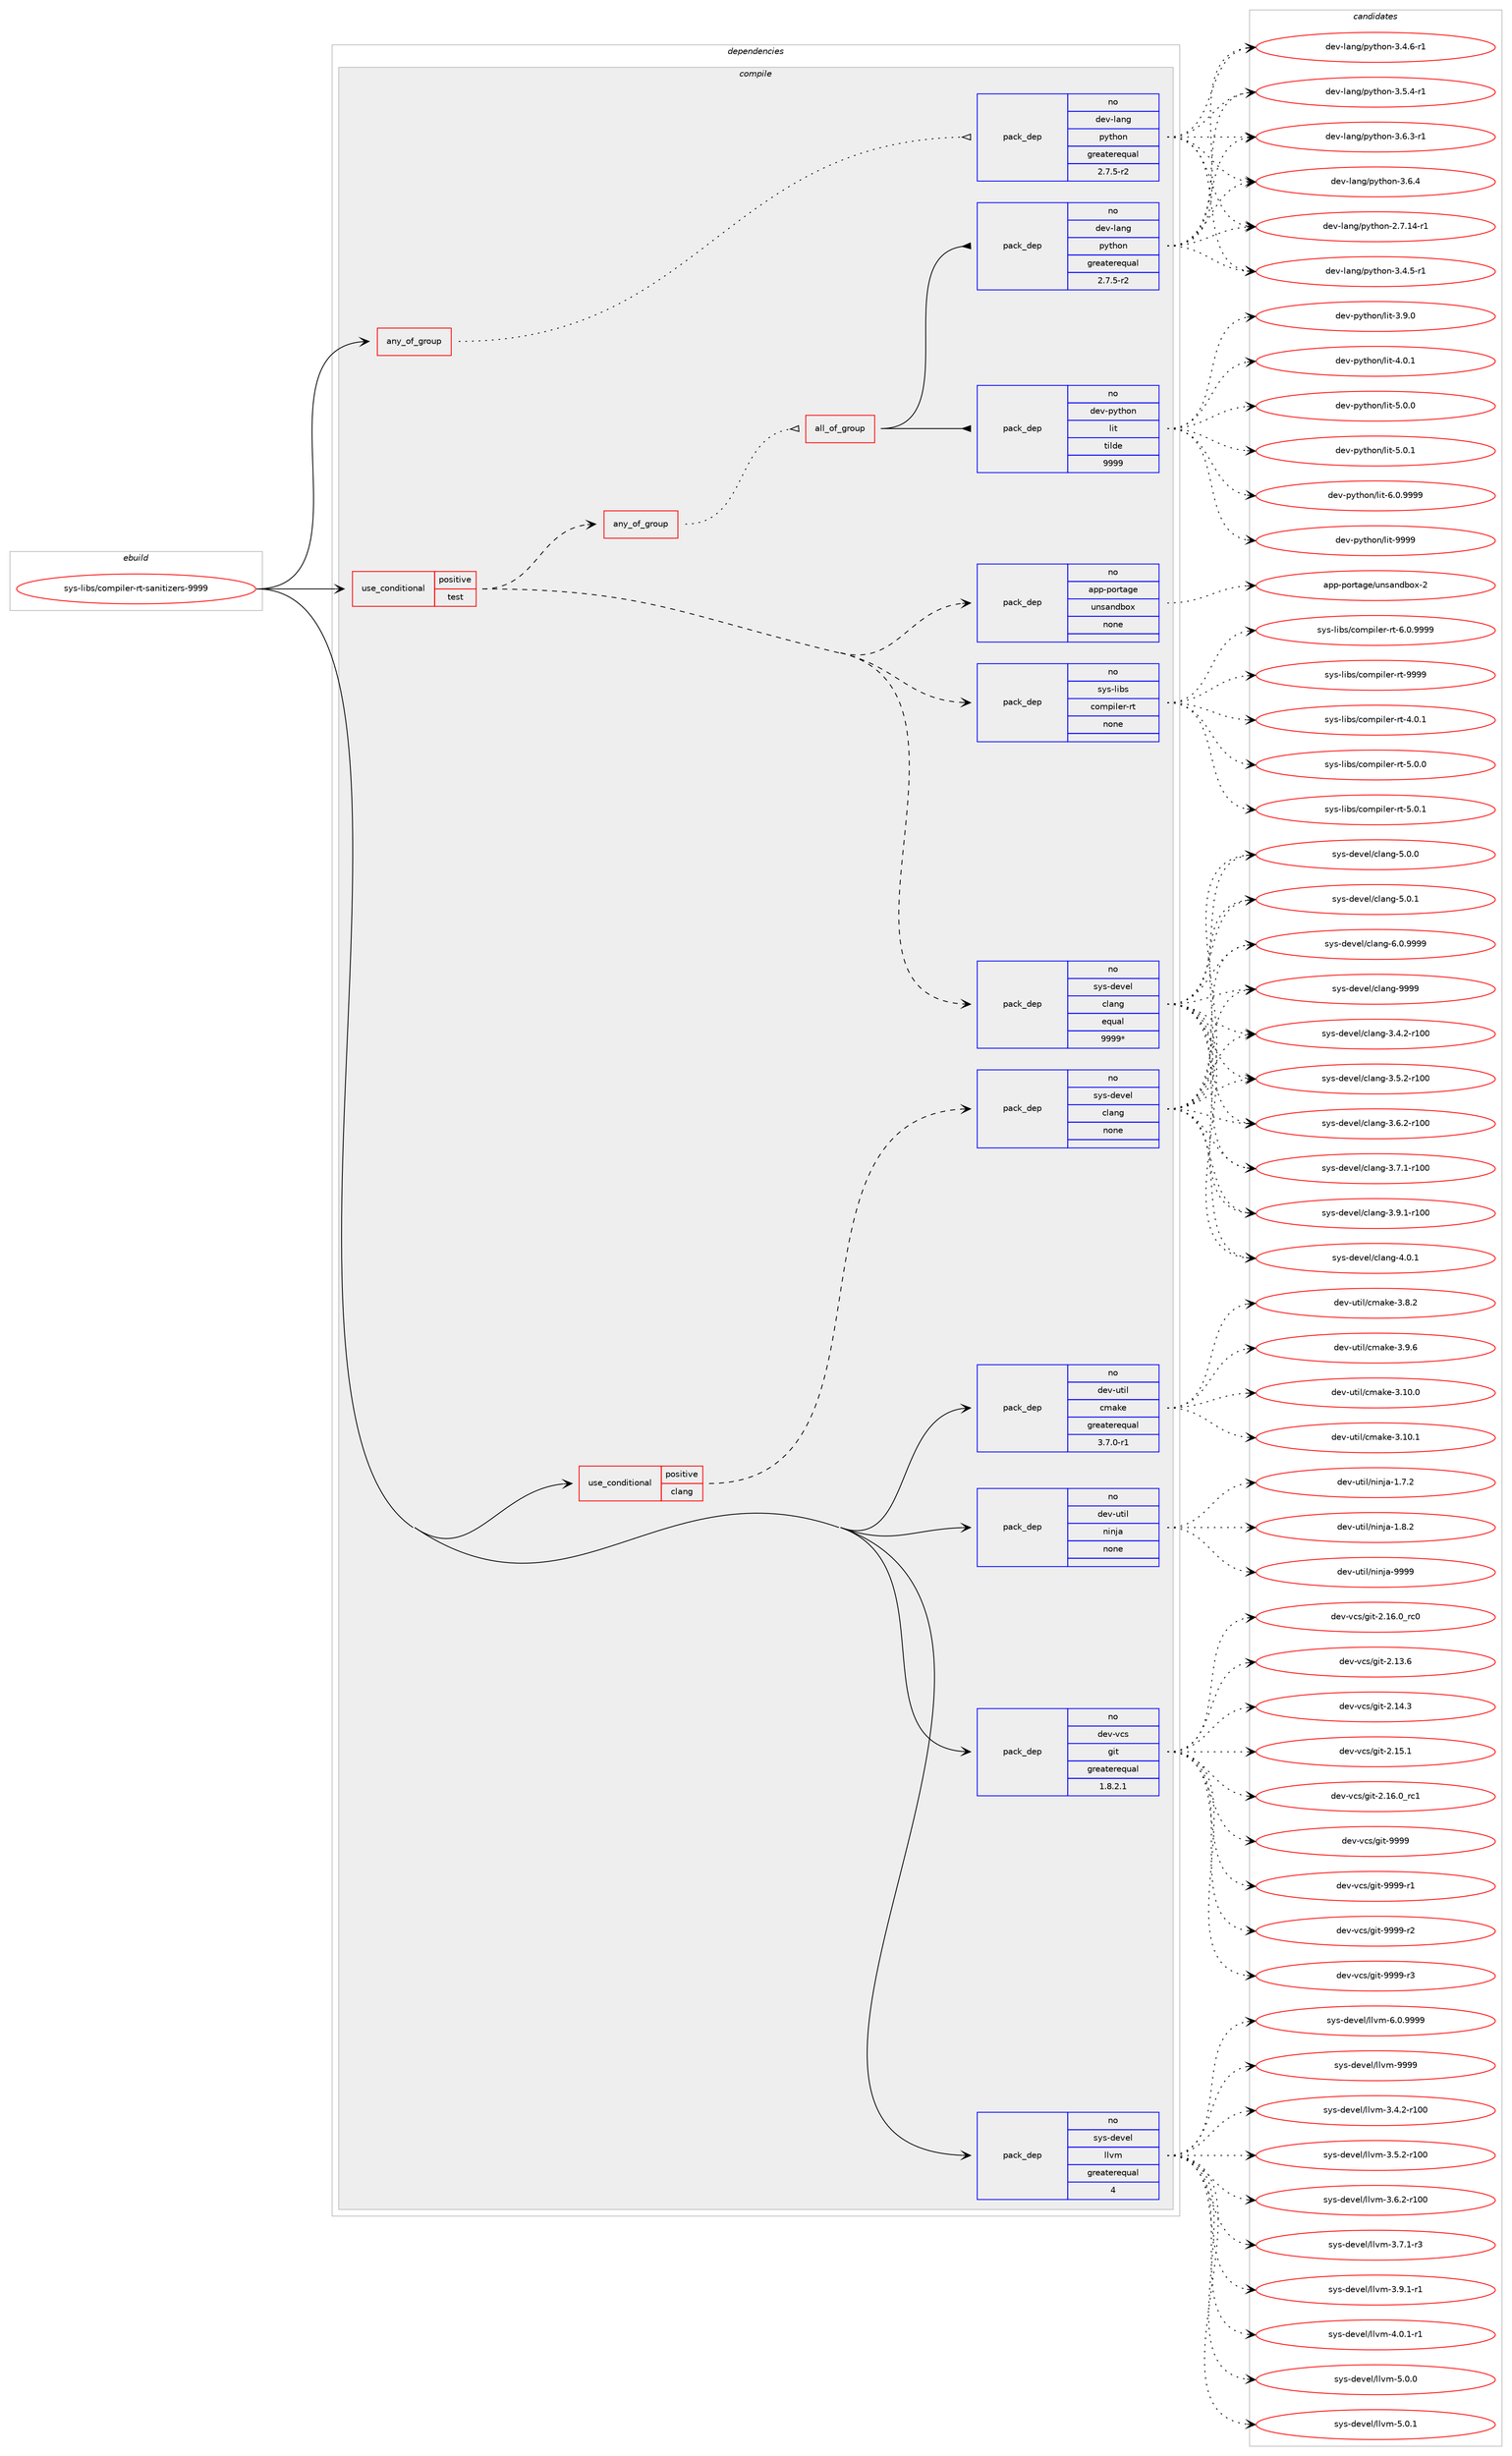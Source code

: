 digraph prolog {

# *************
# Graph options
# *************

newrank=true;
concentrate=true;
compound=true;
graph [rankdir=LR,fontname=Helvetica,fontsize=10,ranksep=1.5];#, ranksep=2.5, nodesep=0.2];
edge  [arrowhead=vee];
node  [fontname=Helvetica,fontsize=10];

# **********
# The ebuild
# **********

subgraph cluster_leftcol {
color=gray;
rank=same;
label=<<i>ebuild</i>>;
id [label="sys-libs/compiler-rt-sanitizers-9999", color=red, width=4, href="../sys-libs/compiler-rt-sanitizers-9999.svg"];
}

# ****************
# The dependencies
# ****************

subgraph cluster_midcol {
color=gray;
label=<<i>dependencies</i>>;
subgraph cluster_compile {
fillcolor="#eeeeee";
style=filled;
label=<<i>compile</i>>;
subgraph any60 {
dependency6184 [label=<<TABLE BORDER="0" CELLBORDER="1" CELLSPACING="0" CELLPADDING="4"><TR><TD CELLPADDING="10">any_of_group</TD></TR></TABLE>>, shape=none, color=red];subgraph pack5373 {
dependency6185 [label=<<TABLE BORDER="0" CELLBORDER="1" CELLSPACING="0" CELLPADDING="4" WIDTH="220"><TR><TD ROWSPAN="6" CELLPADDING="30">pack_dep</TD></TR><TR><TD WIDTH="110">no</TD></TR><TR><TD>dev-lang</TD></TR><TR><TD>python</TD></TR><TR><TD>greaterequal</TD></TR><TR><TD>2.7.5-r2</TD></TR></TABLE>>, shape=none, color=blue];
}
dependency6184:e -> dependency6185:w [weight=20,style="dotted",arrowhead="oinv"];
}
id:e -> dependency6184:w [weight=20,style="solid",arrowhead="vee"];
subgraph cond743 {
dependency6186 [label=<<TABLE BORDER="0" CELLBORDER="1" CELLSPACING="0" CELLPADDING="4"><TR><TD ROWSPAN="3" CELLPADDING="10">use_conditional</TD></TR><TR><TD>positive</TD></TR><TR><TD>clang</TD></TR></TABLE>>, shape=none, color=red];
subgraph pack5374 {
dependency6187 [label=<<TABLE BORDER="0" CELLBORDER="1" CELLSPACING="0" CELLPADDING="4" WIDTH="220"><TR><TD ROWSPAN="6" CELLPADDING="30">pack_dep</TD></TR><TR><TD WIDTH="110">no</TD></TR><TR><TD>sys-devel</TD></TR><TR><TD>clang</TD></TR><TR><TD>none</TD></TR><TR><TD></TD></TR></TABLE>>, shape=none, color=blue];
}
dependency6186:e -> dependency6187:w [weight=20,style="dashed",arrowhead="vee"];
}
id:e -> dependency6186:w [weight=20,style="solid",arrowhead="vee"];
subgraph cond744 {
dependency6188 [label=<<TABLE BORDER="0" CELLBORDER="1" CELLSPACING="0" CELLPADDING="4"><TR><TD ROWSPAN="3" CELLPADDING="10">use_conditional</TD></TR><TR><TD>positive</TD></TR><TR><TD>test</TD></TR></TABLE>>, shape=none, color=red];
subgraph pack5375 {
dependency6189 [label=<<TABLE BORDER="0" CELLBORDER="1" CELLSPACING="0" CELLPADDING="4" WIDTH="220"><TR><TD ROWSPAN="6" CELLPADDING="30">pack_dep</TD></TR><TR><TD WIDTH="110">no</TD></TR><TR><TD>app-portage</TD></TR><TR><TD>unsandbox</TD></TR><TR><TD>none</TD></TR><TR><TD></TD></TR></TABLE>>, shape=none, color=blue];
}
dependency6188:e -> dependency6189:w [weight=20,style="dashed",arrowhead="vee"];
subgraph any61 {
dependency6190 [label=<<TABLE BORDER="0" CELLBORDER="1" CELLSPACING="0" CELLPADDING="4"><TR><TD CELLPADDING="10">any_of_group</TD></TR></TABLE>>, shape=none, color=red];subgraph all11 {
dependency6191 [label=<<TABLE BORDER="0" CELLBORDER="1" CELLSPACING="0" CELLPADDING="4"><TR><TD CELLPADDING="10">all_of_group</TD></TR></TABLE>>, shape=none, color=red];subgraph pack5376 {
dependency6192 [label=<<TABLE BORDER="0" CELLBORDER="1" CELLSPACING="0" CELLPADDING="4" WIDTH="220"><TR><TD ROWSPAN="6" CELLPADDING="30">pack_dep</TD></TR><TR><TD WIDTH="110">no</TD></TR><TR><TD>dev-lang</TD></TR><TR><TD>python</TD></TR><TR><TD>greaterequal</TD></TR><TR><TD>2.7.5-r2</TD></TR></TABLE>>, shape=none, color=blue];
}
dependency6191:e -> dependency6192:w [weight=20,style="solid",arrowhead="inv"];
subgraph pack5377 {
dependency6193 [label=<<TABLE BORDER="0" CELLBORDER="1" CELLSPACING="0" CELLPADDING="4" WIDTH="220"><TR><TD ROWSPAN="6" CELLPADDING="30">pack_dep</TD></TR><TR><TD WIDTH="110">no</TD></TR><TR><TD>dev-python</TD></TR><TR><TD>lit</TD></TR><TR><TD>tilde</TD></TR><TR><TD>9999</TD></TR></TABLE>>, shape=none, color=blue];
}
dependency6191:e -> dependency6193:w [weight=20,style="solid",arrowhead="inv"];
}
dependency6190:e -> dependency6191:w [weight=20,style="dotted",arrowhead="oinv"];
}
dependency6188:e -> dependency6190:w [weight=20,style="dashed",arrowhead="vee"];
subgraph pack5378 {
dependency6194 [label=<<TABLE BORDER="0" CELLBORDER="1" CELLSPACING="0" CELLPADDING="4" WIDTH="220"><TR><TD ROWSPAN="6" CELLPADDING="30">pack_dep</TD></TR><TR><TD WIDTH="110">no</TD></TR><TR><TD>sys-devel</TD></TR><TR><TD>clang</TD></TR><TR><TD>equal</TD></TR><TR><TD>9999*</TD></TR></TABLE>>, shape=none, color=blue];
}
dependency6188:e -> dependency6194:w [weight=20,style="dashed",arrowhead="vee"];
subgraph pack5379 {
dependency6195 [label=<<TABLE BORDER="0" CELLBORDER="1" CELLSPACING="0" CELLPADDING="4" WIDTH="220"><TR><TD ROWSPAN="6" CELLPADDING="30">pack_dep</TD></TR><TR><TD WIDTH="110">no</TD></TR><TR><TD>sys-libs</TD></TR><TR><TD>compiler-rt</TD></TR><TR><TD>none</TD></TR><TR><TD></TD></TR></TABLE>>, shape=none, color=blue];
}
dependency6188:e -> dependency6195:w [weight=20,style="dashed",arrowhead="vee"];
}
id:e -> dependency6188:w [weight=20,style="solid",arrowhead="vee"];
subgraph pack5380 {
dependency6196 [label=<<TABLE BORDER="0" CELLBORDER="1" CELLSPACING="0" CELLPADDING="4" WIDTH="220"><TR><TD ROWSPAN="6" CELLPADDING="30">pack_dep</TD></TR><TR><TD WIDTH="110">no</TD></TR><TR><TD>dev-util</TD></TR><TR><TD>cmake</TD></TR><TR><TD>greaterequal</TD></TR><TR><TD>3.7.0-r1</TD></TR></TABLE>>, shape=none, color=blue];
}
id:e -> dependency6196:w [weight=20,style="solid",arrowhead="vee"];
subgraph pack5381 {
dependency6197 [label=<<TABLE BORDER="0" CELLBORDER="1" CELLSPACING="0" CELLPADDING="4" WIDTH="220"><TR><TD ROWSPAN="6" CELLPADDING="30">pack_dep</TD></TR><TR><TD WIDTH="110">no</TD></TR><TR><TD>dev-util</TD></TR><TR><TD>ninja</TD></TR><TR><TD>none</TD></TR><TR><TD></TD></TR></TABLE>>, shape=none, color=blue];
}
id:e -> dependency6197:w [weight=20,style="solid",arrowhead="vee"];
subgraph pack5382 {
dependency6198 [label=<<TABLE BORDER="0" CELLBORDER="1" CELLSPACING="0" CELLPADDING="4" WIDTH="220"><TR><TD ROWSPAN="6" CELLPADDING="30">pack_dep</TD></TR><TR><TD WIDTH="110">no</TD></TR><TR><TD>dev-vcs</TD></TR><TR><TD>git</TD></TR><TR><TD>greaterequal</TD></TR><TR><TD>1.8.2.1</TD></TR></TABLE>>, shape=none, color=blue];
}
id:e -> dependency6198:w [weight=20,style="solid",arrowhead="vee"];
subgraph pack5383 {
dependency6199 [label=<<TABLE BORDER="0" CELLBORDER="1" CELLSPACING="0" CELLPADDING="4" WIDTH="220"><TR><TD ROWSPAN="6" CELLPADDING="30">pack_dep</TD></TR><TR><TD WIDTH="110">no</TD></TR><TR><TD>sys-devel</TD></TR><TR><TD>llvm</TD></TR><TR><TD>greaterequal</TD></TR><TR><TD>4</TD></TR></TABLE>>, shape=none, color=blue];
}
id:e -> dependency6199:w [weight=20,style="solid",arrowhead="vee"];
}
subgraph cluster_compileandrun {
fillcolor="#eeeeee";
style=filled;
label=<<i>compile and run</i>>;
}
subgraph cluster_run {
fillcolor="#eeeeee";
style=filled;
label=<<i>run</i>>;
}
}

# **************
# The candidates
# **************

subgraph cluster_choices {
rank=same;
color=gray;
label=<<i>candidates</i>>;

subgraph choice5373 {
color=black;
nodesep=1;
choice100101118451089711010347112121116104111110455046554649524511449 [label="dev-lang/python-2.7.14-r1", color=red, width=4,href="../dev-lang/python-2.7.14-r1.svg"];
choice1001011184510897110103471121211161041111104551465246534511449 [label="dev-lang/python-3.4.5-r1", color=red, width=4,href="../dev-lang/python-3.4.5-r1.svg"];
choice1001011184510897110103471121211161041111104551465246544511449 [label="dev-lang/python-3.4.6-r1", color=red, width=4,href="../dev-lang/python-3.4.6-r1.svg"];
choice1001011184510897110103471121211161041111104551465346524511449 [label="dev-lang/python-3.5.4-r1", color=red, width=4,href="../dev-lang/python-3.5.4-r1.svg"];
choice1001011184510897110103471121211161041111104551465446514511449 [label="dev-lang/python-3.6.3-r1", color=red, width=4,href="../dev-lang/python-3.6.3-r1.svg"];
choice100101118451089711010347112121116104111110455146544652 [label="dev-lang/python-3.6.4", color=red, width=4,href="../dev-lang/python-3.6.4.svg"];
dependency6185:e -> choice100101118451089711010347112121116104111110455046554649524511449:w [style=dotted,weight="100"];
dependency6185:e -> choice1001011184510897110103471121211161041111104551465246534511449:w [style=dotted,weight="100"];
dependency6185:e -> choice1001011184510897110103471121211161041111104551465246544511449:w [style=dotted,weight="100"];
dependency6185:e -> choice1001011184510897110103471121211161041111104551465346524511449:w [style=dotted,weight="100"];
dependency6185:e -> choice1001011184510897110103471121211161041111104551465446514511449:w [style=dotted,weight="100"];
dependency6185:e -> choice100101118451089711010347112121116104111110455146544652:w [style=dotted,weight="100"];
}
subgraph choice5374 {
color=black;
nodesep=1;
choice1151211154510010111810110847991089711010345514652465045114494848 [label="sys-devel/clang-3.4.2-r100", color=red, width=4,href="../sys-devel/clang-3.4.2-r100.svg"];
choice1151211154510010111810110847991089711010345514653465045114494848 [label="sys-devel/clang-3.5.2-r100", color=red, width=4,href="../sys-devel/clang-3.5.2-r100.svg"];
choice1151211154510010111810110847991089711010345514654465045114494848 [label="sys-devel/clang-3.6.2-r100", color=red, width=4,href="../sys-devel/clang-3.6.2-r100.svg"];
choice1151211154510010111810110847991089711010345514655464945114494848 [label="sys-devel/clang-3.7.1-r100", color=red, width=4,href="../sys-devel/clang-3.7.1-r100.svg"];
choice1151211154510010111810110847991089711010345514657464945114494848 [label="sys-devel/clang-3.9.1-r100", color=red, width=4,href="../sys-devel/clang-3.9.1-r100.svg"];
choice11512111545100101118101108479910897110103455246484649 [label="sys-devel/clang-4.0.1", color=red, width=4,href="../sys-devel/clang-4.0.1.svg"];
choice11512111545100101118101108479910897110103455346484648 [label="sys-devel/clang-5.0.0", color=red, width=4,href="../sys-devel/clang-5.0.0.svg"];
choice11512111545100101118101108479910897110103455346484649 [label="sys-devel/clang-5.0.1", color=red, width=4,href="../sys-devel/clang-5.0.1.svg"];
choice11512111545100101118101108479910897110103455446484657575757 [label="sys-devel/clang-6.0.9999", color=red, width=4,href="../sys-devel/clang-6.0.9999.svg"];
choice115121115451001011181011084799108971101034557575757 [label="sys-devel/clang-9999", color=red, width=4,href="../sys-devel/clang-9999.svg"];
dependency6187:e -> choice1151211154510010111810110847991089711010345514652465045114494848:w [style=dotted,weight="100"];
dependency6187:e -> choice1151211154510010111810110847991089711010345514653465045114494848:w [style=dotted,weight="100"];
dependency6187:e -> choice1151211154510010111810110847991089711010345514654465045114494848:w [style=dotted,weight="100"];
dependency6187:e -> choice1151211154510010111810110847991089711010345514655464945114494848:w [style=dotted,weight="100"];
dependency6187:e -> choice1151211154510010111810110847991089711010345514657464945114494848:w [style=dotted,weight="100"];
dependency6187:e -> choice11512111545100101118101108479910897110103455246484649:w [style=dotted,weight="100"];
dependency6187:e -> choice11512111545100101118101108479910897110103455346484648:w [style=dotted,weight="100"];
dependency6187:e -> choice11512111545100101118101108479910897110103455346484649:w [style=dotted,weight="100"];
dependency6187:e -> choice11512111545100101118101108479910897110103455446484657575757:w [style=dotted,weight="100"];
dependency6187:e -> choice115121115451001011181011084799108971101034557575757:w [style=dotted,weight="100"];
}
subgraph choice5375 {
color=black;
nodesep=1;
choice9711211245112111114116971031014711711011597110100981111204550 [label="app-portage/unsandbox-2", color=red, width=4,href="../app-portage/unsandbox-2.svg"];
dependency6189:e -> choice9711211245112111114116971031014711711011597110100981111204550:w [style=dotted,weight="100"];
}
subgraph choice5376 {
color=black;
nodesep=1;
choice100101118451089711010347112121116104111110455046554649524511449 [label="dev-lang/python-2.7.14-r1", color=red, width=4,href="../dev-lang/python-2.7.14-r1.svg"];
choice1001011184510897110103471121211161041111104551465246534511449 [label="dev-lang/python-3.4.5-r1", color=red, width=4,href="../dev-lang/python-3.4.5-r1.svg"];
choice1001011184510897110103471121211161041111104551465246544511449 [label="dev-lang/python-3.4.6-r1", color=red, width=4,href="../dev-lang/python-3.4.6-r1.svg"];
choice1001011184510897110103471121211161041111104551465346524511449 [label="dev-lang/python-3.5.4-r1", color=red, width=4,href="../dev-lang/python-3.5.4-r1.svg"];
choice1001011184510897110103471121211161041111104551465446514511449 [label="dev-lang/python-3.6.3-r1", color=red, width=4,href="../dev-lang/python-3.6.3-r1.svg"];
choice100101118451089711010347112121116104111110455146544652 [label="dev-lang/python-3.6.4", color=red, width=4,href="../dev-lang/python-3.6.4.svg"];
dependency6192:e -> choice100101118451089711010347112121116104111110455046554649524511449:w [style=dotted,weight="100"];
dependency6192:e -> choice1001011184510897110103471121211161041111104551465246534511449:w [style=dotted,weight="100"];
dependency6192:e -> choice1001011184510897110103471121211161041111104551465246544511449:w [style=dotted,weight="100"];
dependency6192:e -> choice1001011184510897110103471121211161041111104551465346524511449:w [style=dotted,weight="100"];
dependency6192:e -> choice1001011184510897110103471121211161041111104551465446514511449:w [style=dotted,weight="100"];
dependency6192:e -> choice100101118451089711010347112121116104111110455146544652:w [style=dotted,weight="100"];
}
subgraph choice5377 {
color=black;
nodesep=1;
choice1001011184511212111610411111047108105116455146574648 [label="dev-python/lit-3.9.0", color=red, width=4,href="../dev-python/lit-3.9.0.svg"];
choice1001011184511212111610411111047108105116455246484649 [label="dev-python/lit-4.0.1", color=red, width=4,href="../dev-python/lit-4.0.1.svg"];
choice1001011184511212111610411111047108105116455346484648 [label="dev-python/lit-5.0.0", color=red, width=4,href="../dev-python/lit-5.0.0.svg"];
choice1001011184511212111610411111047108105116455346484649 [label="dev-python/lit-5.0.1", color=red, width=4,href="../dev-python/lit-5.0.1.svg"];
choice1001011184511212111610411111047108105116455446484657575757 [label="dev-python/lit-6.0.9999", color=red, width=4,href="../dev-python/lit-6.0.9999.svg"];
choice10010111845112121116104111110471081051164557575757 [label="dev-python/lit-9999", color=red, width=4,href="../dev-python/lit-9999.svg"];
dependency6193:e -> choice1001011184511212111610411111047108105116455146574648:w [style=dotted,weight="100"];
dependency6193:e -> choice1001011184511212111610411111047108105116455246484649:w [style=dotted,weight="100"];
dependency6193:e -> choice1001011184511212111610411111047108105116455346484648:w [style=dotted,weight="100"];
dependency6193:e -> choice1001011184511212111610411111047108105116455346484649:w [style=dotted,weight="100"];
dependency6193:e -> choice1001011184511212111610411111047108105116455446484657575757:w [style=dotted,weight="100"];
dependency6193:e -> choice10010111845112121116104111110471081051164557575757:w [style=dotted,weight="100"];
}
subgraph choice5378 {
color=black;
nodesep=1;
choice1151211154510010111810110847991089711010345514652465045114494848 [label="sys-devel/clang-3.4.2-r100", color=red, width=4,href="../sys-devel/clang-3.4.2-r100.svg"];
choice1151211154510010111810110847991089711010345514653465045114494848 [label="sys-devel/clang-3.5.2-r100", color=red, width=4,href="../sys-devel/clang-3.5.2-r100.svg"];
choice1151211154510010111810110847991089711010345514654465045114494848 [label="sys-devel/clang-3.6.2-r100", color=red, width=4,href="../sys-devel/clang-3.6.2-r100.svg"];
choice1151211154510010111810110847991089711010345514655464945114494848 [label="sys-devel/clang-3.7.1-r100", color=red, width=4,href="../sys-devel/clang-3.7.1-r100.svg"];
choice1151211154510010111810110847991089711010345514657464945114494848 [label="sys-devel/clang-3.9.1-r100", color=red, width=4,href="../sys-devel/clang-3.9.1-r100.svg"];
choice11512111545100101118101108479910897110103455246484649 [label="sys-devel/clang-4.0.1", color=red, width=4,href="../sys-devel/clang-4.0.1.svg"];
choice11512111545100101118101108479910897110103455346484648 [label="sys-devel/clang-5.0.0", color=red, width=4,href="../sys-devel/clang-5.0.0.svg"];
choice11512111545100101118101108479910897110103455346484649 [label="sys-devel/clang-5.0.1", color=red, width=4,href="../sys-devel/clang-5.0.1.svg"];
choice11512111545100101118101108479910897110103455446484657575757 [label="sys-devel/clang-6.0.9999", color=red, width=4,href="../sys-devel/clang-6.0.9999.svg"];
choice115121115451001011181011084799108971101034557575757 [label="sys-devel/clang-9999", color=red, width=4,href="../sys-devel/clang-9999.svg"];
dependency6194:e -> choice1151211154510010111810110847991089711010345514652465045114494848:w [style=dotted,weight="100"];
dependency6194:e -> choice1151211154510010111810110847991089711010345514653465045114494848:w [style=dotted,weight="100"];
dependency6194:e -> choice1151211154510010111810110847991089711010345514654465045114494848:w [style=dotted,weight="100"];
dependency6194:e -> choice1151211154510010111810110847991089711010345514655464945114494848:w [style=dotted,weight="100"];
dependency6194:e -> choice1151211154510010111810110847991089711010345514657464945114494848:w [style=dotted,weight="100"];
dependency6194:e -> choice11512111545100101118101108479910897110103455246484649:w [style=dotted,weight="100"];
dependency6194:e -> choice11512111545100101118101108479910897110103455346484648:w [style=dotted,weight="100"];
dependency6194:e -> choice11512111545100101118101108479910897110103455346484649:w [style=dotted,weight="100"];
dependency6194:e -> choice11512111545100101118101108479910897110103455446484657575757:w [style=dotted,weight="100"];
dependency6194:e -> choice115121115451001011181011084799108971101034557575757:w [style=dotted,weight="100"];
}
subgraph choice5379 {
color=black;
nodesep=1;
choice1151211154510810598115479911110911210510810111445114116455246484649 [label="sys-libs/compiler-rt-4.0.1", color=red, width=4,href="../sys-libs/compiler-rt-4.0.1.svg"];
choice1151211154510810598115479911110911210510810111445114116455346484648 [label="sys-libs/compiler-rt-5.0.0", color=red, width=4,href="../sys-libs/compiler-rt-5.0.0.svg"];
choice1151211154510810598115479911110911210510810111445114116455346484649 [label="sys-libs/compiler-rt-5.0.1", color=red, width=4,href="../sys-libs/compiler-rt-5.0.1.svg"];
choice1151211154510810598115479911110911210510810111445114116455446484657575757 [label="sys-libs/compiler-rt-6.0.9999", color=red, width=4,href="../sys-libs/compiler-rt-6.0.9999.svg"];
choice11512111545108105981154799111109112105108101114451141164557575757 [label="sys-libs/compiler-rt-9999", color=red, width=4,href="../sys-libs/compiler-rt-9999.svg"];
dependency6195:e -> choice1151211154510810598115479911110911210510810111445114116455246484649:w [style=dotted,weight="100"];
dependency6195:e -> choice1151211154510810598115479911110911210510810111445114116455346484648:w [style=dotted,weight="100"];
dependency6195:e -> choice1151211154510810598115479911110911210510810111445114116455346484649:w [style=dotted,weight="100"];
dependency6195:e -> choice1151211154510810598115479911110911210510810111445114116455446484657575757:w [style=dotted,weight="100"];
dependency6195:e -> choice11512111545108105981154799111109112105108101114451141164557575757:w [style=dotted,weight="100"];
}
subgraph choice5380 {
color=black;
nodesep=1;
choice1001011184511711610510847991099710710145514649484648 [label="dev-util/cmake-3.10.0", color=red, width=4,href="../dev-util/cmake-3.10.0.svg"];
choice1001011184511711610510847991099710710145514649484649 [label="dev-util/cmake-3.10.1", color=red, width=4,href="../dev-util/cmake-3.10.1.svg"];
choice10010111845117116105108479910997107101455146564650 [label="dev-util/cmake-3.8.2", color=red, width=4,href="../dev-util/cmake-3.8.2.svg"];
choice10010111845117116105108479910997107101455146574654 [label="dev-util/cmake-3.9.6", color=red, width=4,href="../dev-util/cmake-3.9.6.svg"];
dependency6196:e -> choice1001011184511711610510847991099710710145514649484648:w [style=dotted,weight="100"];
dependency6196:e -> choice1001011184511711610510847991099710710145514649484649:w [style=dotted,weight="100"];
dependency6196:e -> choice10010111845117116105108479910997107101455146564650:w [style=dotted,weight="100"];
dependency6196:e -> choice10010111845117116105108479910997107101455146574654:w [style=dotted,weight="100"];
}
subgraph choice5381 {
color=black;
nodesep=1;
choice100101118451171161051084711010511010697454946554650 [label="dev-util/ninja-1.7.2", color=red, width=4,href="../dev-util/ninja-1.7.2.svg"];
choice100101118451171161051084711010511010697454946564650 [label="dev-util/ninja-1.8.2", color=red, width=4,href="../dev-util/ninja-1.8.2.svg"];
choice1001011184511711610510847110105110106974557575757 [label="dev-util/ninja-9999", color=red, width=4,href="../dev-util/ninja-9999.svg"];
dependency6197:e -> choice100101118451171161051084711010511010697454946554650:w [style=dotted,weight="100"];
dependency6197:e -> choice100101118451171161051084711010511010697454946564650:w [style=dotted,weight="100"];
dependency6197:e -> choice1001011184511711610510847110105110106974557575757:w [style=dotted,weight="100"];
}
subgraph choice5382 {
color=black;
nodesep=1;
choice10010111845118991154710310511645504649544648951149948 [label="dev-vcs/git-2.16.0_rc0", color=red, width=4,href="../dev-vcs/git-2.16.0_rc0.svg"];
choice10010111845118991154710310511645504649514654 [label="dev-vcs/git-2.13.6", color=red, width=4,href="../dev-vcs/git-2.13.6.svg"];
choice10010111845118991154710310511645504649524651 [label="dev-vcs/git-2.14.3", color=red, width=4,href="../dev-vcs/git-2.14.3.svg"];
choice10010111845118991154710310511645504649534649 [label="dev-vcs/git-2.15.1", color=red, width=4,href="../dev-vcs/git-2.15.1.svg"];
choice10010111845118991154710310511645504649544648951149949 [label="dev-vcs/git-2.16.0_rc1", color=red, width=4,href="../dev-vcs/git-2.16.0_rc1.svg"];
choice1001011184511899115471031051164557575757 [label="dev-vcs/git-9999", color=red, width=4,href="../dev-vcs/git-9999.svg"];
choice10010111845118991154710310511645575757574511449 [label="dev-vcs/git-9999-r1", color=red, width=4,href="../dev-vcs/git-9999-r1.svg"];
choice10010111845118991154710310511645575757574511450 [label="dev-vcs/git-9999-r2", color=red, width=4,href="../dev-vcs/git-9999-r2.svg"];
choice10010111845118991154710310511645575757574511451 [label="dev-vcs/git-9999-r3", color=red, width=4,href="../dev-vcs/git-9999-r3.svg"];
dependency6198:e -> choice10010111845118991154710310511645504649544648951149948:w [style=dotted,weight="100"];
dependency6198:e -> choice10010111845118991154710310511645504649514654:w [style=dotted,weight="100"];
dependency6198:e -> choice10010111845118991154710310511645504649524651:w [style=dotted,weight="100"];
dependency6198:e -> choice10010111845118991154710310511645504649534649:w [style=dotted,weight="100"];
dependency6198:e -> choice10010111845118991154710310511645504649544648951149949:w [style=dotted,weight="100"];
dependency6198:e -> choice1001011184511899115471031051164557575757:w [style=dotted,weight="100"];
dependency6198:e -> choice10010111845118991154710310511645575757574511449:w [style=dotted,weight="100"];
dependency6198:e -> choice10010111845118991154710310511645575757574511450:w [style=dotted,weight="100"];
dependency6198:e -> choice10010111845118991154710310511645575757574511451:w [style=dotted,weight="100"];
}
subgraph choice5383 {
color=black;
nodesep=1;
choice115121115451001011181011084710810811810945514652465045114494848 [label="sys-devel/llvm-3.4.2-r100", color=red, width=4,href="../sys-devel/llvm-3.4.2-r100.svg"];
choice115121115451001011181011084710810811810945514653465045114494848 [label="sys-devel/llvm-3.5.2-r100", color=red, width=4,href="../sys-devel/llvm-3.5.2-r100.svg"];
choice115121115451001011181011084710810811810945514654465045114494848 [label="sys-devel/llvm-3.6.2-r100", color=red, width=4,href="../sys-devel/llvm-3.6.2-r100.svg"];
choice11512111545100101118101108471081081181094551465546494511451 [label="sys-devel/llvm-3.7.1-r3", color=red, width=4,href="../sys-devel/llvm-3.7.1-r3.svg"];
choice11512111545100101118101108471081081181094551465746494511449 [label="sys-devel/llvm-3.9.1-r1", color=red, width=4,href="../sys-devel/llvm-3.9.1-r1.svg"];
choice11512111545100101118101108471081081181094552464846494511449 [label="sys-devel/llvm-4.0.1-r1", color=red, width=4,href="../sys-devel/llvm-4.0.1-r1.svg"];
choice1151211154510010111810110847108108118109455346484648 [label="sys-devel/llvm-5.0.0", color=red, width=4,href="../sys-devel/llvm-5.0.0.svg"];
choice1151211154510010111810110847108108118109455346484649 [label="sys-devel/llvm-5.0.1", color=red, width=4,href="../sys-devel/llvm-5.0.1.svg"];
choice1151211154510010111810110847108108118109455446484657575757 [label="sys-devel/llvm-6.0.9999", color=red, width=4,href="../sys-devel/llvm-6.0.9999.svg"];
choice11512111545100101118101108471081081181094557575757 [label="sys-devel/llvm-9999", color=red, width=4,href="../sys-devel/llvm-9999.svg"];
dependency6199:e -> choice115121115451001011181011084710810811810945514652465045114494848:w [style=dotted,weight="100"];
dependency6199:e -> choice115121115451001011181011084710810811810945514653465045114494848:w [style=dotted,weight="100"];
dependency6199:e -> choice115121115451001011181011084710810811810945514654465045114494848:w [style=dotted,weight="100"];
dependency6199:e -> choice11512111545100101118101108471081081181094551465546494511451:w [style=dotted,weight="100"];
dependency6199:e -> choice11512111545100101118101108471081081181094551465746494511449:w [style=dotted,weight="100"];
dependency6199:e -> choice11512111545100101118101108471081081181094552464846494511449:w [style=dotted,weight="100"];
dependency6199:e -> choice1151211154510010111810110847108108118109455346484648:w [style=dotted,weight="100"];
dependency6199:e -> choice1151211154510010111810110847108108118109455346484649:w [style=dotted,weight="100"];
dependency6199:e -> choice1151211154510010111810110847108108118109455446484657575757:w [style=dotted,weight="100"];
dependency6199:e -> choice11512111545100101118101108471081081181094557575757:w [style=dotted,weight="100"];
}
}

}

